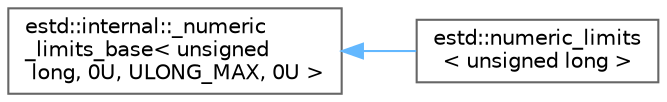 digraph "Graphical Class Hierarchy"
{
 // LATEX_PDF_SIZE
  bgcolor="transparent";
  edge [fontname=Helvetica,fontsize=10,labelfontname=Helvetica,labelfontsize=10];
  node [fontname=Helvetica,fontsize=10,shape=box,height=0.2,width=0.4];
  rankdir="LR";
  Node0 [id="Node000000",label="estd::internal::_numeric\l_limits_base\< unsigned\l long, 0U, ULONG_MAX, 0U \>",height=0.2,width=0.4,color="grey40", fillcolor="white", style="filled",URL="$d2/d50/structestd_1_1internal_1_1__numeric__limits__base.html",tooltip=" "];
  Node0 -> Node1 [id="edge127_Node000000_Node000001",dir="back",color="steelblue1",style="solid",tooltip=" "];
  Node1 [id="Node000001",label="estd::numeric_limits\l\< unsigned long \>",height=0.2,width=0.4,color="grey40", fillcolor="white", style="filled",URL="$d2/d0a/structestd_1_1numeric__limits_3_01unsigned_01long_01_4.html",tooltip=" "];
}
